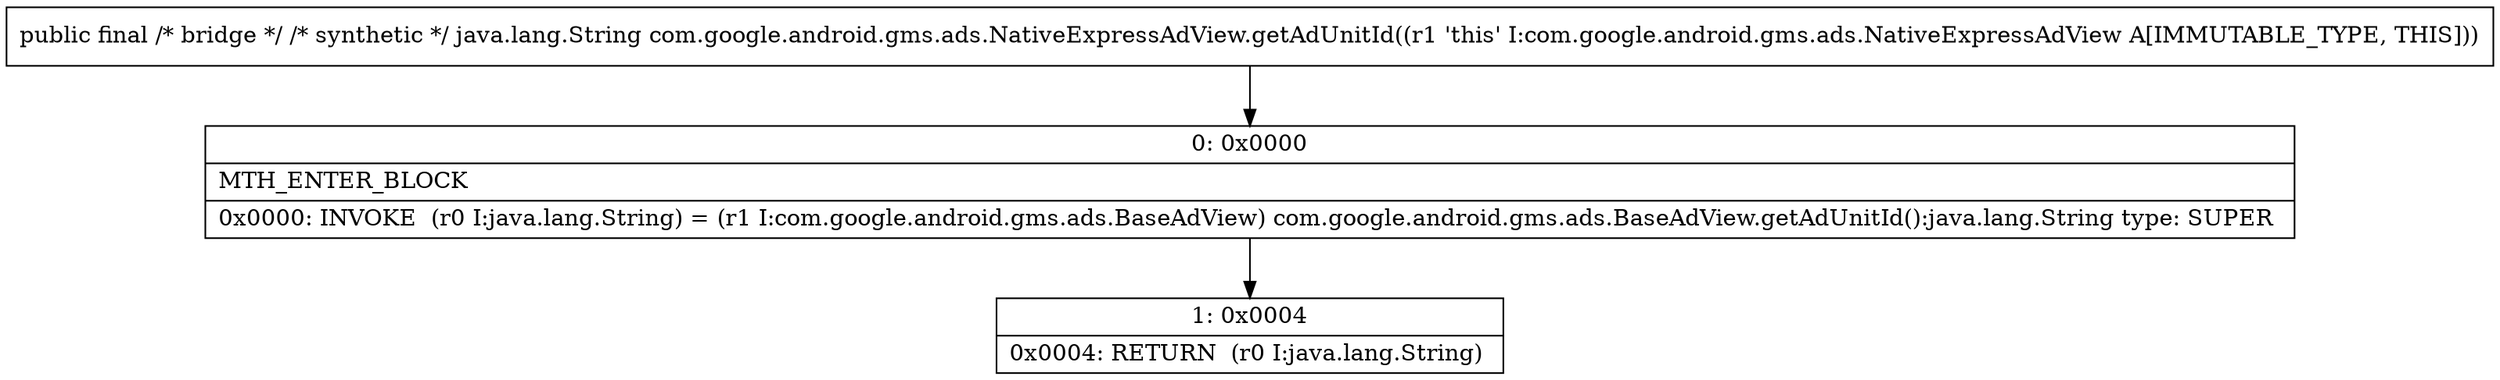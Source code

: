 digraph "CFG forcom.google.android.gms.ads.NativeExpressAdView.getAdUnitId()Ljava\/lang\/String;" {
Node_0 [shape=record,label="{0\:\ 0x0000|MTH_ENTER_BLOCK\l|0x0000: INVOKE  (r0 I:java.lang.String) = (r1 I:com.google.android.gms.ads.BaseAdView) com.google.android.gms.ads.BaseAdView.getAdUnitId():java.lang.String type: SUPER \l}"];
Node_1 [shape=record,label="{1\:\ 0x0004|0x0004: RETURN  (r0 I:java.lang.String) \l}"];
MethodNode[shape=record,label="{public final \/* bridge *\/ \/* synthetic *\/ java.lang.String com.google.android.gms.ads.NativeExpressAdView.getAdUnitId((r1 'this' I:com.google.android.gms.ads.NativeExpressAdView A[IMMUTABLE_TYPE, THIS])) }"];
MethodNode -> Node_0;
Node_0 -> Node_1;
}

